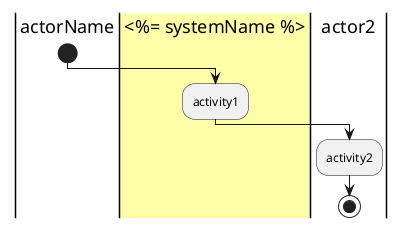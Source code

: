 @startuml
|actorName|
start
|#ffffaa|<%= systemName %>|
:activity1;
|actor2|
:activity2;
stop
@enduml
